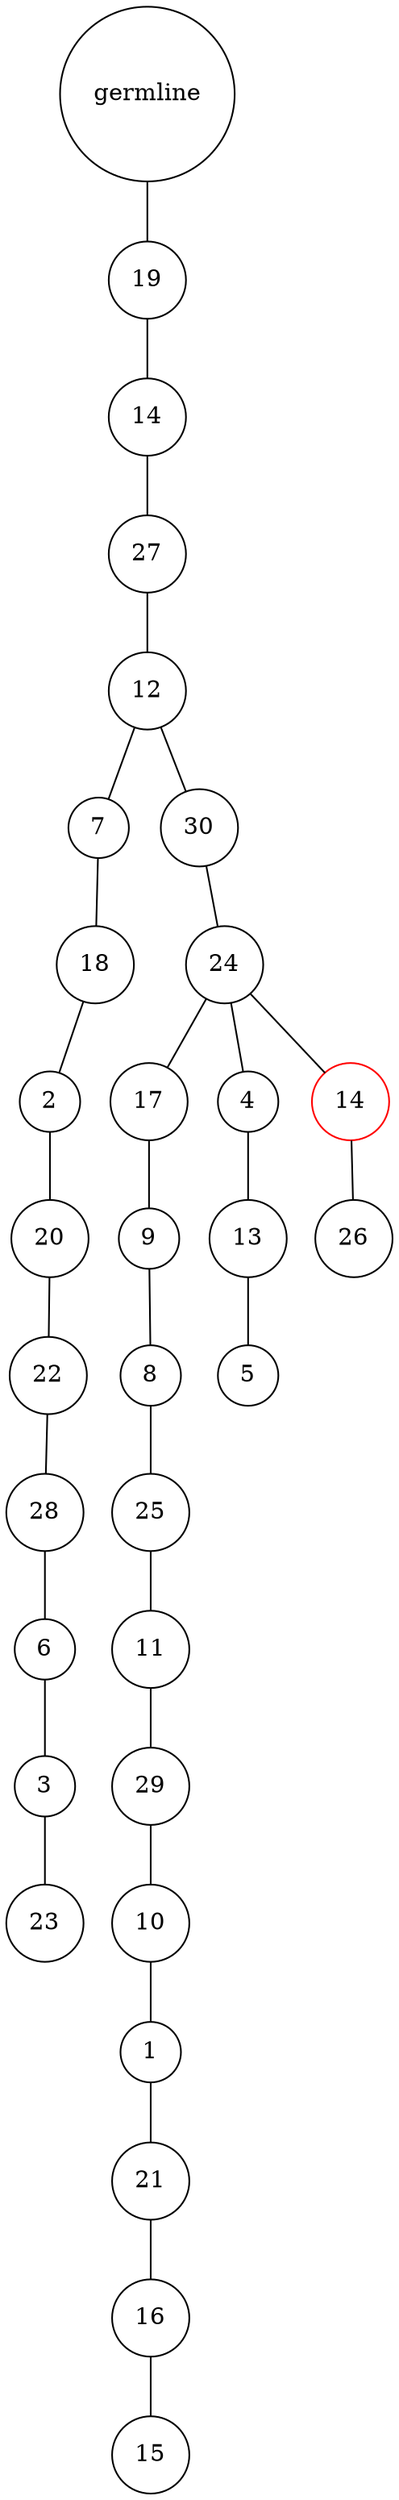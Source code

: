 graph {
	rankdir=UD;
	splines=line;
	node [shape=circle]
	"0x7f9b23eceb20" [label="germline"];
	"0x7f9b23eceb50" [label="19"];
	"0x7f9b23eceb20" -- "0x7f9b23eceb50" ;
	"0x7f9b23eceb80" [label="14"];
	"0x7f9b23eceb50" -- "0x7f9b23eceb80" ;
	"0x7f9b23ecebb0" [label="27"];
	"0x7f9b23eceb80" -- "0x7f9b23ecebb0" ;
	"0x7f9b23ecebe0" [label="12"];
	"0x7f9b23ecebb0" -- "0x7f9b23ecebe0" ;
	"0x7f9b23ecec10" [label="7"];
	"0x7f9b23ecebe0" -- "0x7f9b23ecec10" ;
	"0x7f9b23ecec40" [label="18"];
	"0x7f9b23ecec10" -- "0x7f9b23ecec40" ;
	"0x7f9b23ecec70" [label="2"];
	"0x7f9b23ecec40" -- "0x7f9b23ecec70" ;
	"0x7f9b23ececa0" [label="20"];
	"0x7f9b23ecec70" -- "0x7f9b23ececa0" ;
	"0x7f9b23ececd0" [label="22"];
	"0x7f9b23ececa0" -- "0x7f9b23ececd0" ;
	"0x7f9b23eced00" [label="28"];
	"0x7f9b23ececd0" -- "0x7f9b23eced00" ;
	"0x7f9b23eced30" [label="6"];
	"0x7f9b23eced00" -- "0x7f9b23eced30" ;
	"0x7f9b23eced60" [label="3"];
	"0x7f9b23eced30" -- "0x7f9b23eced60" ;
	"0x7f9b23eced90" [label="23"];
	"0x7f9b23eced60" -- "0x7f9b23eced90" ;
	"0x7f9b23ecedc0" [label="30"];
	"0x7f9b23ecebe0" -- "0x7f9b23ecedc0" ;
	"0x7f9b23ecedf0" [label="24"];
	"0x7f9b23ecedc0" -- "0x7f9b23ecedf0" ;
	"0x7f9b23ecee20" [label="17"];
	"0x7f9b23ecedf0" -- "0x7f9b23ecee20" ;
	"0x7f9b23ecee50" [label="9"];
	"0x7f9b23ecee20" -- "0x7f9b23ecee50" ;
	"0x7f9b23ecee80" [label="8"];
	"0x7f9b23ecee50" -- "0x7f9b23ecee80" ;
	"0x7f9b23eceeb0" [label="25"];
	"0x7f9b23ecee80" -- "0x7f9b23eceeb0" ;
	"0x7f9b23eceee0" [label="11"];
	"0x7f9b23eceeb0" -- "0x7f9b23eceee0" ;
	"0x7f9b23ecef10" [label="29"];
	"0x7f9b23eceee0" -- "0x7f9b23ecef10" ;
	"0x7f9b23ecef40" [label="10"];
	"0x7f9b23ecef10" -- "0x7f9b23ecef40" ;
	"0x7f9b23ecef70" [label="1"];
	"0x7f9b23ecef40" -- "0x7f9b23ecef70" ;
	"0x7f9b23ecefa0" [label="21"];
	"0x7f9b23ecef70" -- "0x7f9b23ecefa0" ;
	"0x7f9b23ecefd0" [label="16"];
	"0x7f9b23ecefa0" -- "0x7f9b23ecefd0" ;
	"0x7f9b23edc040" [label="15"];
	"0x7f9b23ecefd0" -- "0x7f9b23edc040" ;
	"0x7f9b23edc070" [label="4"];
	"0x7f9b23ecedf0" -- "0x7f9b23edc070" ;
	"0x7f9b23edc0a0" [label="13"];
	"0x7f9b23edc070" -- "0x7f9b23edc0a0" ;
	"0x7f9b23edc0d0" [label="5"];
	"0x7f9b23edc0a0" -- "0x7f9b23edc0d0" ;
	"0x7f9b23edc100" [label="14",color="red"];
	"0x7f9b23ecedf0" -- "0x7f9b23edc100" ;
	"0x7f9b23edc130" [label="26"];
	"0x7f9b23edc100" -- "0x7f9b23edc130" ;
}
